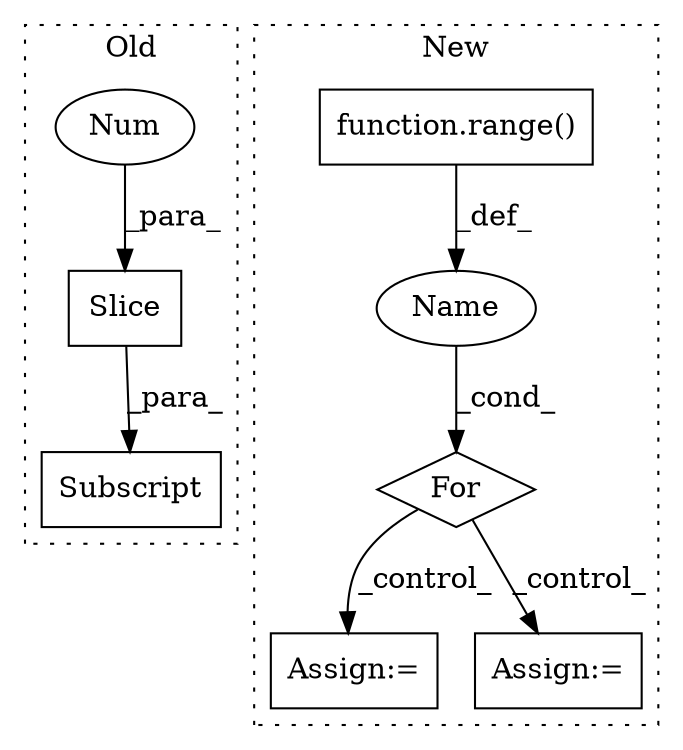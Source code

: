 digraph G {
subgraph cluster0 {
1 [label="Slice" a="80" s="1491" l="22" shape="box"];
3 [label="Num" a="76" s="1491" l="1" shape="ellipse"];
4 [label="Subscript" a="63" s="1484,0" l="30,0" shape="box"];
label = "Old";
style="dotted";
}
subgraph cluster1 {
2 [label="function.range()" a="75" s="1481,1507" l="6,1" shape="box"];
5 [label="For" a="107" s="1463,1508" l="4,14" shape="diamond"];
6 [label="Assign:=" a="68" s="1586" l="4" shape="box"];
7 [label="Name" a="87" s="1467" l="10" shape="ellipse"];
8 [label="Assign:=" a="68" s="1664" l="4" shape="box"];
label = "New";
style="dotted";
}
1 -> 4 [label="_para_"];
2 -> 7 [label="_def_"];
3 -> 1 [label="_para_"];
5 -> 8 [label="_control_"];
5 -> 6 [label="_control_"];
7 -> 5 [label="_cond_"];
}